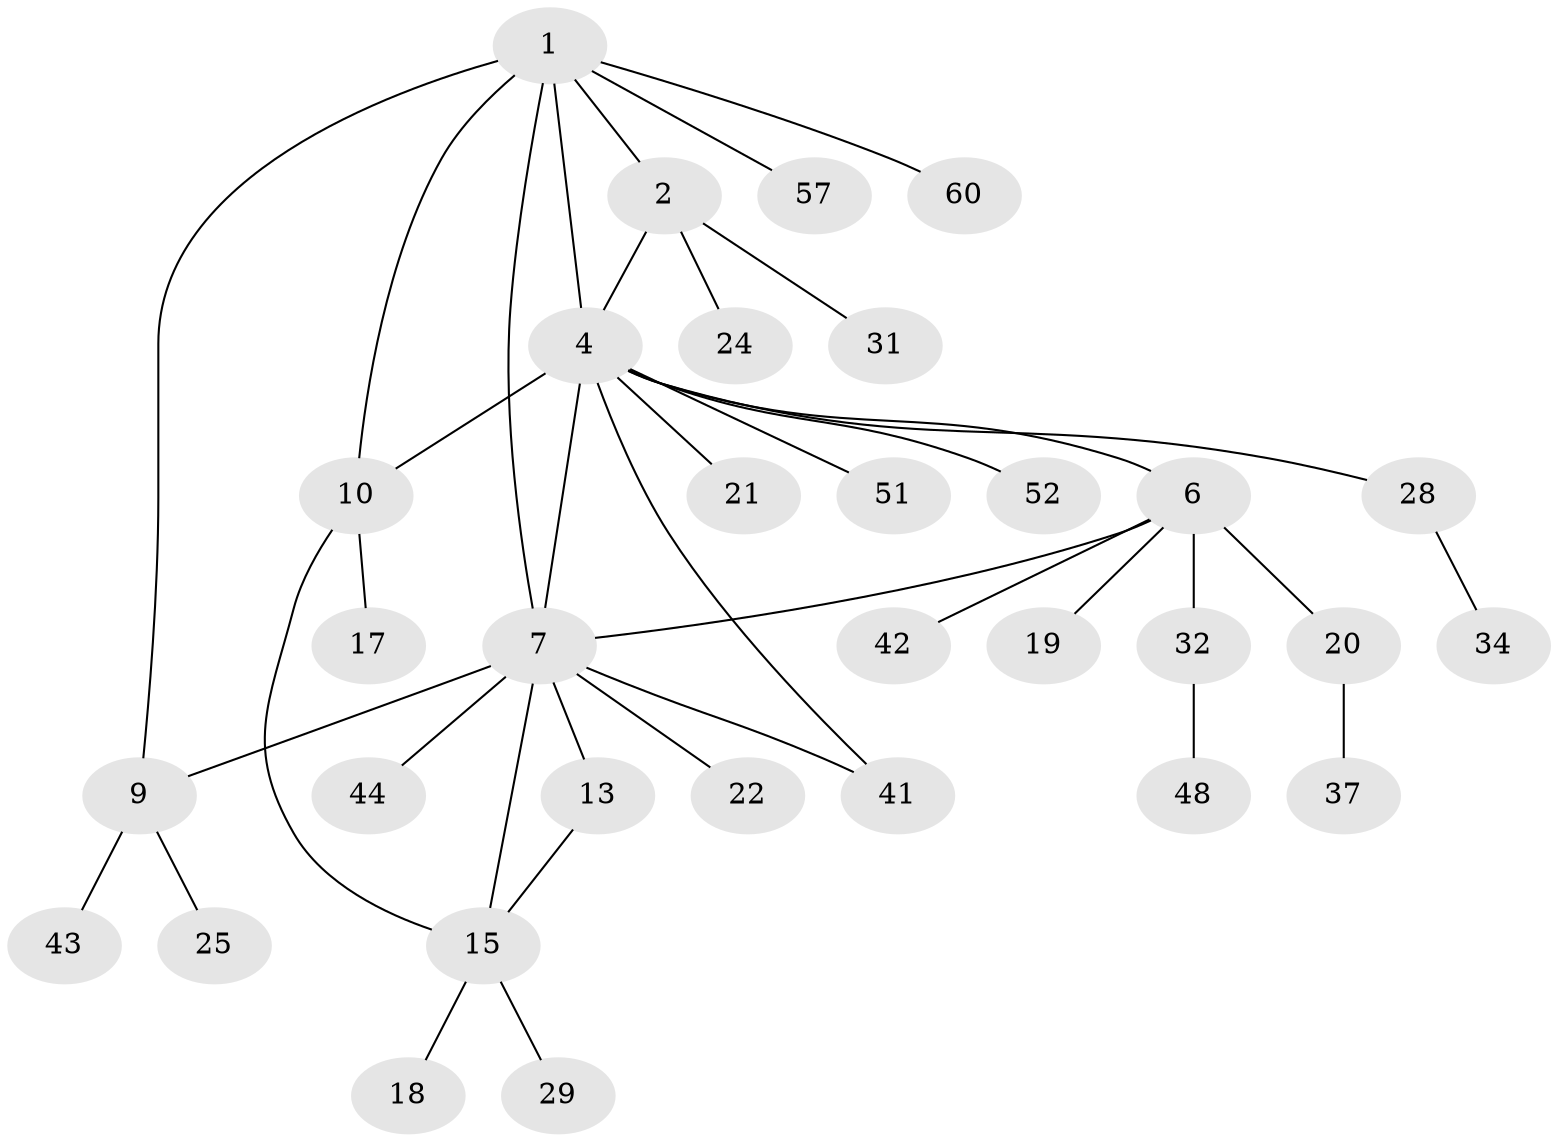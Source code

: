 // original degree distribution, {5: 0.046875, 7: 0.046875, 3: 0.046875, 6: 0.03125, 8: 0.046875, 10: 0.015625, 2: 0.234375, 1: 0.515625, 4: 0.015625}
// Generated by graph-tools (version 1.1) at 2025/15/03/09/25 04:15:43]
// undirected, 32 vertices, 39 edges
graph export_dot {
graph [start="1"]
  node [color=gray90,style=filled];
  1 [super="+3+63"];
  2 [super="+38+27"];
  4 [super="+5+12+61+46"];
  6 [super="+30+16+40+45"];
  7 [super="+14"];
  9 [super="+56"];
  10 [super="+54+35+11"];
  13 [super="+62"];
  15;
  17;
  18;
  19;
  20;
  21;
  22 [super="+47"];
  24;
  25;
  28;
  29 [super="+33"];
  31 [super="+58+59"];
  32;
  34 [super="+53"];
  37;
  41;
  42;
  43 [super="+49"];
  44;
  48;
  51;
  52;
  57;
  60;
  1 -- 2 [weight=2];
  1 -- 10;
  1 -- 7 [weight=2];
  1 -- 4;
  1 -- 9;
  1 -- 57;
  1 -- 60;
  2 -- 24;
  2 -- 31;
  2 -- 4;
  4 -- 6 [weight=2];
  4 -- 51;
  4 -- 52;
  4 -- 7 [weight=4];
  4 -- 21;
  4 -- 41;
  4 -- 10 [weight=2];
  4 -- 28;
  6 -- 19;
  6 -- 20;
  6 -- 32;
  6 -- 42;
  6 -- 7;
  7 -- 9;
  7 -- 22;
  7 -- 44;
  7 -- 41;
  7 -- 13;
  7 -- 15;
  9 -- 25;
  9 -- 43;
  10 -- 15;
  10 -- 17;
  13 -- 15;
  15 -- 18;
  15 -- 29;
  20 -- 37;
  28 -- 34;
  32 -- 48;
}
